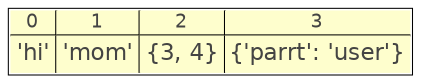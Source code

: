 
    digraph G {
        nodesep=.05;
        node [penwidth="0.5", width=.1,height=.1];
    node4457804104 [shape="box", space="0.0", margin="0.01", fontcolor="#444443", fontname="Helvetica", label=<<table BORDER="0" CELLBORDER="0" CELLSPACING="0">
<tr>
<td cellspacing="0" cellpadding="0" bgcolor="#fefecd" border="1" sides="br" valign="top"><font color="#444443" point-size="9">0</font></td>
<td cellspacing="0" cellpadding="0" bgcolor="#fefecd" border="1" sides="br" valign="top"><font color="#444443" point-size="9">1</font></td>
<td cellspacing="0" cellpadding="0" bgcolor="#fefecd" border="1" sides="br" valign="top"><font color="#444443" point-size="9">2</font></td>
<td cellspacing="0" cellpadding="0" bgcolor="#fefecd" border="1" sides="b" valign="top"><font color="#444443" point-size="9">3</font></td>
</tr>
<tr>
<td port="0" bgcolor="#fefecd" border="1" sides="r" align="center"><font point-size="11">'hi'</font></td>
<td port="1" bgcolor="#fefecd" border="1" sides="r" align="center"><font point-size="11">'mom'</font></td>
<td port="2" bgcolor="#fefecd" border="1" sides="r" align="center"><font point-size="11">{3, 4}</font></td>
<td port="3" bgcolor="#fefecd" border="0" align="center"><font point-size="11">{'parrt': 'user'}</font></td>
</tr></table>
>];
}
